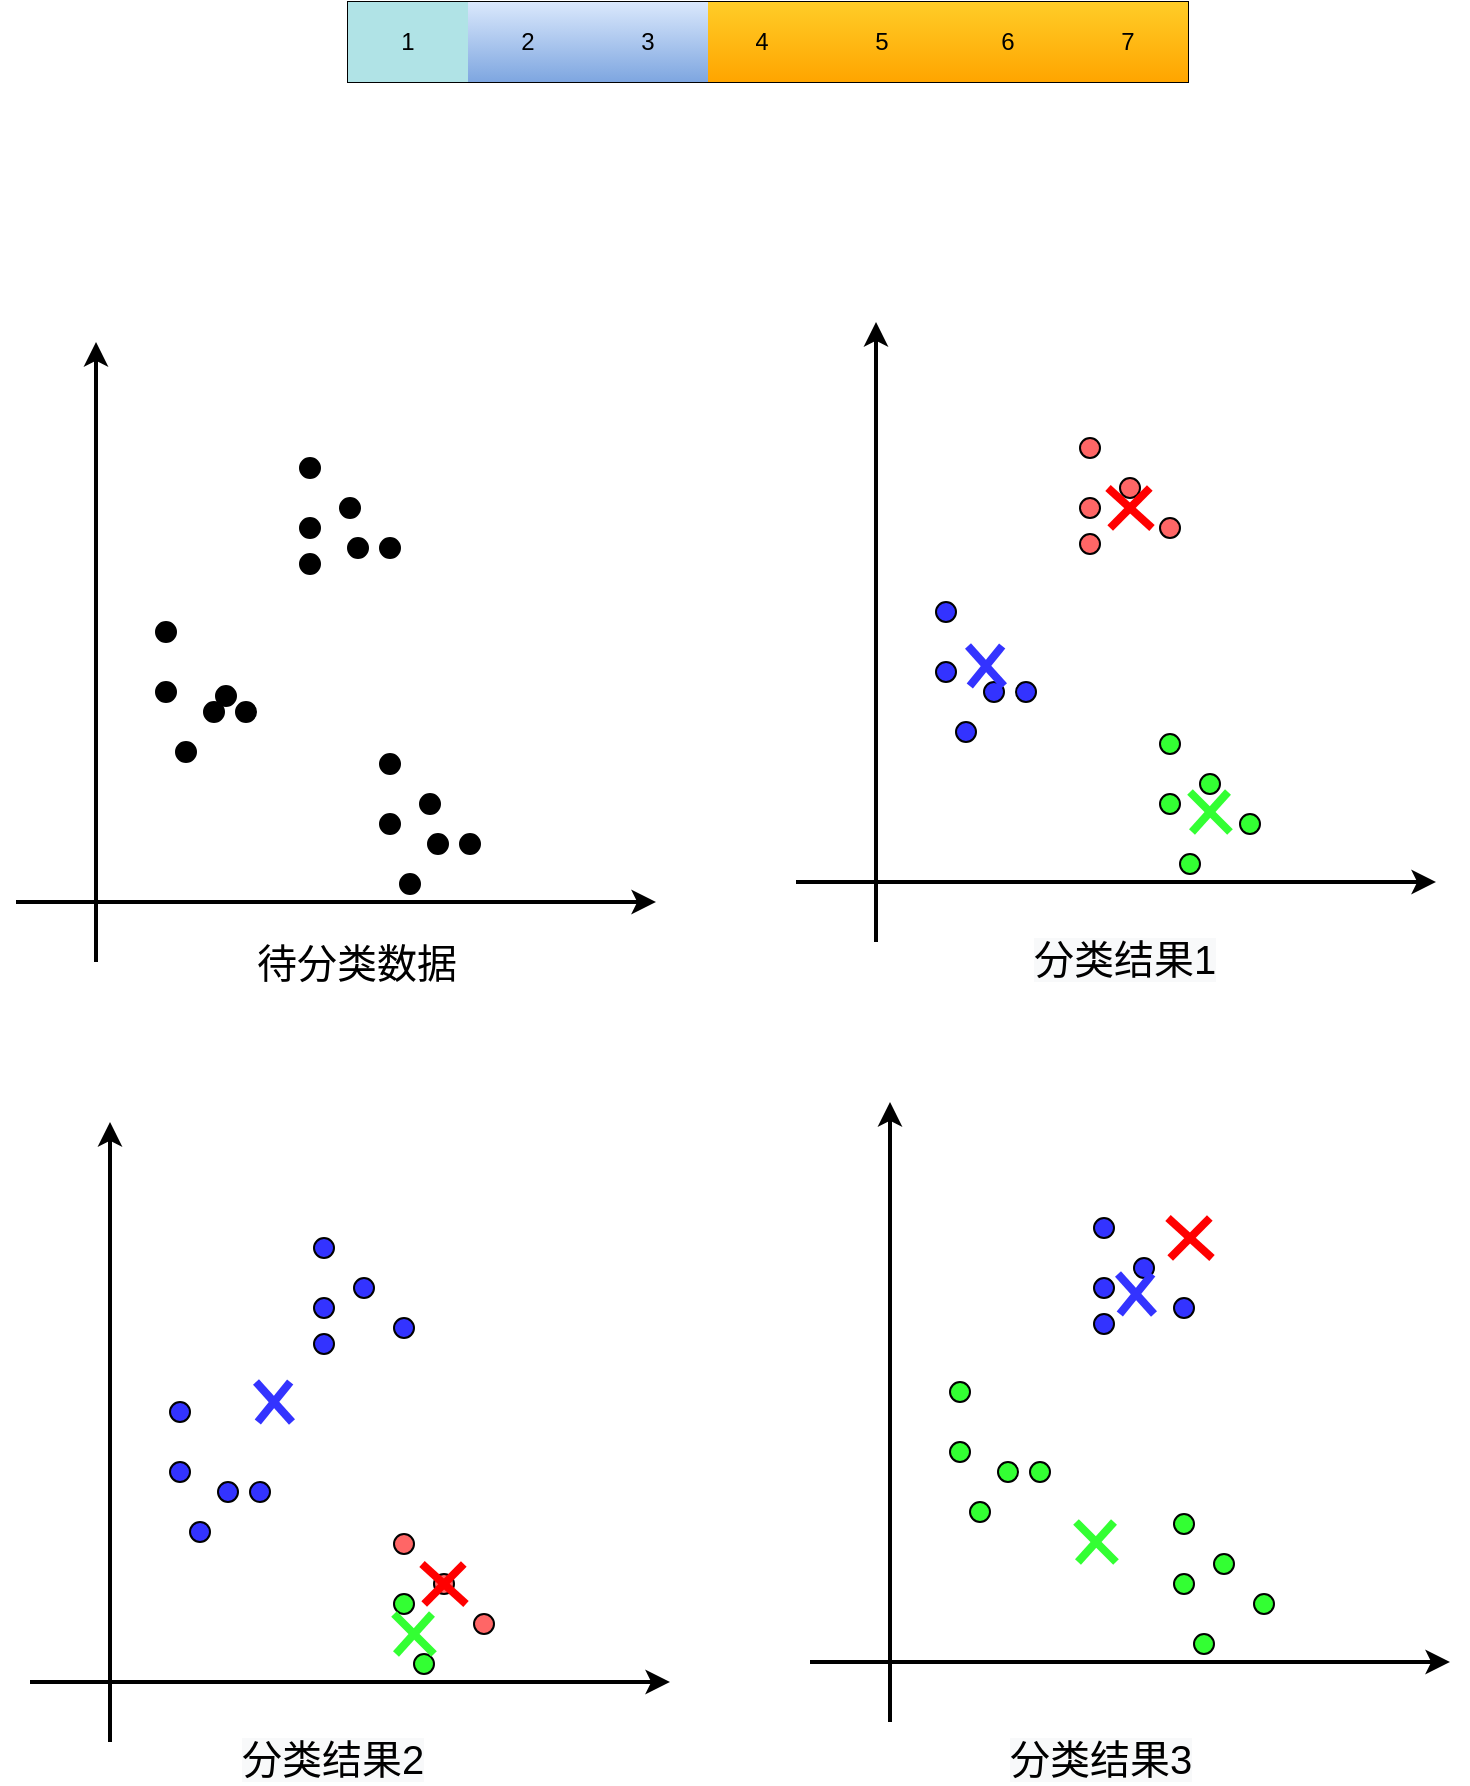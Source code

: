 <mxfile version="14.8.4" type="github">
  <diagram id="tzQ3Y9CpRJ8syj13eXGw" name="Page-1">
    <mxGraphModel dx="2062" dy="1122" grid="1" gridSize="10" guides="1" tooltips="1" connect="1" arrows="1" fold="1" page="1" pageScale="1" pageWidth="827" pageHeight="1169" math="0" shadow="0">
      <root>
        <mxCell id="0" />
        <mxCell id="1" parent="0" />
        <mxCell id="xvZRecqZtTW9wfuWbH0g-1" value="" style="ellipse;whiteSpace=wrap;html=1;aspect=fixed;fillColor=#000000;" vertex="1" parent="1">
          <mxGeometry x="100" y="500" width="10" height="10" as="geometry" />
        </mxCell>
        <mxCell id="xvZRecqZtTW9wfuWbH0g-2" value="" style="endArrow=classic;html=1;strokeWidth=2;" edge="1" parent="1">
          <mxGeometry width="50" height="50" relative="1" as="geometry">
            <mxPoint x="30" y="640" as="sourcePoint" />
            <mxPoint x="350" y="640" as="targetPoint" />
          </mxGeometry>
        </mxCell>
        <mxCell id="xvZRecqZtTW9wfuWbH0g-3" value="" style="endArrow=classic;html=1;strokeWidth=2;" edge="1" parent="1">
          <mxGeometry width="50" height="50" relative="1" as="geometry">
            <mxPoint x="70" y="670" as="sourcePoint" />
            <mxPoint x="70" y="360" as="targetPoint" />
          </mxGeometry>
        </mxCell>
        <mxCell id="xvZRecqZtTW9wfuWbH0g-4" value="" style="ellipse;whiteSpace=wrap;html=1;aspect=fixed;fillColor=#000000;" vertex="1" parent="1">
          <mxGeometry x="100" y="530" width="10" height="10" as="geometry" />
        </mxCell>
        <mxCell id="xvZRecqZtTW9wfuWbH0g-5" value="" style="ellipse;whiteSpace=wrap;html=1;aspect=fixed;fillColor=#000000;" vertex="1" parent="1">
          <mxGeometry x="172" y="466" width="10" height="10" as="geometry" />
        </mxCell>
        <mxCell id="xvZRecqZtTW9wfuWbH0g-6" value="" style="ellipse;whiteSpace=wrap;html=1;aspect=fixed;fillColor=#000000;" vertex="1" parent="1">
          <mxGeometry x="124" y="540" width="10" height="10" as="geometry" />
        </mxCell>
        <mxCell id="xvZRecqZtTW9wfuWbH0g-7" value="" style="ellipse;whiteSpace=wrap;html=1;aspect=fixed;fillColor=#000000;" vertex="1" parent="1">
          <mxGeometry x="140" y="540" width="10" height="10" as="geometry" />
        </mxCell>
        <mxCell id="xvZRecqZtTW9wfuWbH0g-8" value="" style="ellipse;whiteSpace=wrap;html=1;aspect=fixed;fillColor=#000000;" vertex="1" parent="1">
          <mxGeometry x="110" y="560" width="10" height="10" as="geometry" />
        </mxCell>
        <mxCell id="xvZRecqZtTW9wfuWbH0g-10" value="" style="ellipse;whiteSpace=wrap;html=1;aspect=fixed;fillColor=#000000;" vertex="1" parent="1">
          <mxGeometry x="212" y="566" width="10" height="10" as="geometry" />
        </mxCell>
        <mxCell id="xvZRecqZtTW9wfuWbH0g-11" value="" style="ellipse;whiteSpace=wrap;html=1;aspect=fixed;fillColor=#000000;" vertex="1" parent="1">
          <mxGeometry x="212" y="596" width="10" height="10" as="geometry" />
        </mxCell>
        <mxCell id="xvZRecqZtTW9wfuWbH0g-12" value="" style="ellipse;whiteSpace=wrap;html=1;aspect=fixed;fillColor=#000000;" vertex="1" parent="1">
          <mxGeometry x="232" y="586" width="10" height="10" as="geometry" />
        </mxCell>
        <mxCell id="xvZRecqZtTW9wfuWbH0g-13" value="" style="ellipse;whiteSpace=wrap;html=1;aspect=fixed;fillColor=#000000;" vertex="1" parent="1">
          <mxGeometry x="236" y="606" width="10" height="10" as="geometry" />
        </mxCell>
        <mxCell id="xvZRecqZtTW9wfuWbH0g-14" value="" style="ellipse;whiteSpace=wrap;html=1;aspect=fixed;fillColor=#000000;" vertex="1" parent="1">
          <mxGeometry x="252" y="606" width="10" height="10" as="geometry" />
        </mxCell>
        <mxCell id="xvZRecqZtTW9wfuWbH0g-15" value="" style="ellipse;whiteSpace=wrap;html=1;aspect=fixed;fillColor=#000000;" vertex="1" parent="1">
          <mxGeometry x="222" y="626" width="10" height="10" as="geometry" />
        </mxCell>
        <mxCell id="xvZRecqZtTW9wfuWbH0g-16" value="" style="ellipse;whiteSpace=wrap;html=1;aspect=fixed;fillColor=#000000;" vertex="1" parent="1">
          <mxGeometry x="172" y="418" width="10" height="10" as="geometry" />
        </mxCell>
        <mxCell id="xvZRecqZtTW9wfuWbH0g-17" value="" style="ellipse;whiteSpace=wrap;html=1;aspect=fixed;fillColor=#000000;" vertex="1" parent="1">
          <mxGeometry x="172" y="448" width="10" height="10" as="geometry" />
        </mxCell>
        <mxCell id="xvZRecqZtTW9wfuWbH0g-18" value="" style="ellipse;whiteSpace=wrap;html=1;aspect=fixed;fillColor=#000000;" vertex="1" parent="1">
          <mxGeometry x="192" y="438" width="10" height="10" as="geometry" />
        </mxCell>
        <mxCell id="xvZRecqZtTW9wfuWbH0g-19" value="" style="ellipse;whiteSpace=wrap;html=1;aspect=fixed;fillColor=#000000;" vertex="1" parent="1">
          <mxGeometry x="196" y="458" width="10" height="10" as="geometry" />
        </mxCell>
        <mxCell id="xvZRecqZtTW9wfuWbH0g-20" value="" style="ellipse;whiteSpace=wrap;html=1;aspect=fixed;fillColor=#000000;" vertex="1" parent="1">
          <mxGeometry x="212" y="458" width="10" height="10" as="geometry" />
        </mxCell>
        <mxCell id="xvZRecqZtTW9wfuWbH0g-21" value="" style="ellipse;whiteSpace=wrap;html=1;aspect=fixed;fillColor=#000000;" vertex="1" parent="1">
          <mxGeometry x="130" y="532" width="10" height="10" as="geometry" />
        </mxCell>
        <mxCell id="xvZRecqZtTW9wfuWbH0g-22" value="" style="ellipse;whiteSpace=wrap;html=1;aspect=fixed;fillColor=#3333FF;" vertex="1" parent="1">
          <mxGeometry x="490" y="490" width="10" height="10" as="geometry" />
        </mxCell>
        <mxCell id="xvZRecqZtTW9wfuWbH0g-23" value="" style="endArrow=classic;html=1;strokeWidth=2;" edge="1" parent="1">
          <mxGeometry width="50" height="50" relative="1" as="geometry">
            <mxPoint x="420" y="630" as="sourcePoint" />
            <mxPoint x="740" y="630" as="targetPoint" />
          </mxGeometry>
        </mxCell>
        <mxCell id="xvZRecqZtTW9wfuWbH0g-24" value="" style="endArrow=classic;html=1;strokeWidth=2;" edge="1" parent="1">
          <mxGeometry width="50" height="50" relative="1" as="geometry">
            <mxPoint x="460" y="660" as="sourcePoint" />
            <mxPoint x="460" y="350" as="targetPoint" />
          </mxGeometry>
        </mxCell>
        <mxCell id="xvZRecqZtTW9wfuWbH0g-25" value="" style="ellipse;whiteSpace=wrap;html=1;aspect=fixed;fillColor=#3333FF;" vertex="1" parent="1">
          <mxGeometry x="490" y="520" width="10" height="10" as="geometry" />
        </mxCell>
        <mxCell id="xvZRecqZtTW9wfuWbH0g-26" value="" style="ellipse;whiteSpace=wrap;html=1;aspect=fixed;fillColor=#FF6666;" vertex="1" parent="1">
          <mxGeometry x="562" y="456" width="10" height="10" as="geometry" />
        </mxCell>
        <mxCell id="xvZRecqZtTW9wfuWbH0g-27" value="" style="ellipse;whiteSpace=wrap;html=1;aspect=fixed;fillColor=#3333FF;" vertex="1" parent="1">
          <mxGeometry x="514" y="530" width="10" height="10" as="geometry" />
        </mxCell>
        <mxCell id="xvZRecqZtTW9wfuWbH0g-28" value="" style="ellipse;whiteSpace=wrap;html=1;aspect=fixed;fillColor=#3333FF;" vertex="1" parent="1">
          <mxGeometry x="530" y="530" width="10" height="10" as="geometry" />
        </mxCell>
        <mxCell id="xvZRecqZtTW9wfuWbH0g-29" value="" style="ellipse;whiteSpace=wrap;html=1;aspect=fixed;fillColor=#3333FF;" vertex="1" parent="1">
          <mxGeometry x="500" y="550" width="10" height="10" as="geometry" />
        </mxCell>
        <mxCell id="xvZRecqZtTW9wfuWbH0g-30" value="" style="ellipse;whiteSpace=wrap;html=1;aspect=fixed;fillColor=#33FF33;" vertex="1" parent="1">
          <mxGeometry x="602" y="556" width="10" height="10" as="geometry" />
        </mxCell>
        <mxCell id="xvZRecqZtTW9wfuWbH0g-31" value="" style="ellipse;whiteSpace=wrap;html=1;aspect=fixed;fillColor=#33FF33;" vertex="1" parent="1">
          <mxGeometry x="602" y="586" width="10" height="10" as="geometry" />
        </mxCell>
        <mxCell id="xvZRecqZtTW9wfuWbH0g-32" value="" style="ellipse;whiteSpace=wrap;html=1;aspect=fixed;fillColor=#33FF33;" vertex="1" parent="1">
          <mxGeometry x="622" y="576" width="10" height="10" as="geometry" />
        </mxCell>
        <mxCell id="xvZRecqZtTW9wfuWbH0g-34" value="" style="ellipse;whiteSpace=wrap;html=1;aspect=fixed;fillColor=#33FF33;" vertex="1" parent="1">
          <mxGeometry x="642" y="596" width="10" height="10" as="geometry" />
        </mxCell>
        <mxCell id="xvZRecqZtTW9wfuWbH0g-35" value="" style="ellipse;whiteSpace=wrap;html=1;aspect=fixed;fillColor=#33FF33;" vertex="1" parent="1">
          <mxGeometry x="612" y="616" width="10" height="10" as="geometry" />
        </mxCell>
        <mxCell id="xvZRecqZtTW9wfuWbH0g-36" value="" style="ellipse;whiteSpace=wrap;html=1;aspect=fixed;fillColor=#FF6666;" vertex="1" parent="1">
          <mxGeometry x="562" y="408" width="10" height="10" as="geometry" />
        </mxCell>
        <mxCell id="xvZRecqZtTW9wfuWbH0g-37" value="" style="ellipse;whiteSpace=wrap;html=1;aspect=fixed;fillColor=#FF6666;" vertex="1" parent="1">
          <mxGeometry x="562" y="438" width="10" height="10" as="geometry" />
        </mxCell>
        <mxCell id="xvZRecqZtTW9wfuWbH0g-38" value="" style="ellipse;whiteSpace=wrap;html=1;aspect=fixed;fillColor=#FF6666;" vertex="1" parent="1">
          <mxGeometry x="582" y="428" width="10" height="10" as="geometry" />
        </mxCell>
        <mxCell id="xvZRecqZtTW9wfuWbH0g-40" value="" style="ellipse;whiteSpace=wrap;html=1;aspect=fixed;fillColor=#FF6666;" vertex="1" parent="1">
          <mxGeometry x="602" y="448" width="10" height="10" as="geometry" />
        </mxCell>
        <mxCell id="xvZRecqZtTW9wfuWbH0g-49" value="" style="group;fillColor=none;" vertex="1" connectable="0" parent="1">
          <mxGeometry x="506" y="512" width="18" height="20" as="geometry" />
        </mxCell>
        <mxCell id="xvZRecqZtTW9wfuWbH0g-44" value="" style="endArrow=none;html=1;strokeWidth=4;fillColor=none;strokeColor=#3333FF;" edge="1" parent="xvZRecqZtTW9wfuWbH0g-49">
          <mxGeometry width="50" height="50" relative="1" as="geometry">
            <mxPoint as="sourcePoint" />
            <mxPoint x="18.0" y="20" as="targetPoint" />
          </mxGeometry>
        </mxCell>
        <mxCell id="xvZRecqZtTW9wfuWbH0g-43" value="" style="endArrow=none;html=1;strokeWidth=4;fillColor=none;strokeColor=#3333FF;" edge="1" parent="xvZRecqZtTW9wfuWbH0g-49">
          <mxGeometry width="50" height="50" relative="1" as="geometry">
            <mxPoint x="0.9" y="20" as="sourcePoint" />
            <mxPoint x="17.1" as="targetPoint" />
          </mxGeometry>
        </mxCell>
        <mxCell id="xvZRecqZtTW9wfuWbH0g-58" value="" style="group;fillColor=none;" vertex="1" connectable="0" parent="1">
          <mxGeometry x="576" y="433" width="22" height="20" as="geometry" />
        </mxCell>
        <mxCell id="xvZRecqZtTW9wfuWbH0g-59" value="" style="endArrow=none;html=1;strokeWidth=4;fillColor=none;strokeColor=#FF0000;" edge="1" parent="xvZRecqZtTW9wfuWbH0g-58">
          <mxGeometry width="50" height="50" relative="1" as="geometry">
            <mxPoint as="sourcePoint" />
            <mxPoint x="22.0" y="20" as="targetPoint" />
          </mxGeometry>
        </mxCell>
        <mxCell id="xvZRecqZtTW9wfuWbH0g-60" value="" style="endArrow=none;html=1;strokeWidth=4;fillColor=none;strokeColor=#FF0000;" edge="1" parent="xvZRecqZtTW9wfuWbH0g-58">
          <mxGeometry width="50" height="50" relative="1" as="geometry">
            <mxPoint x="1.1" y="20" as="sourcePoint" />
            <mxPoint x="20.9" as="targetPoint" />
          </mxGeometry>
        </mxCell>
        <mxCell id="xvZRecqZtTW9wfuWbH0g-61" value="" style="group;fillColor=none;" vertex="1" connectable="0" parent="1">
          <mxGeometry x="617" y="585" width="20" height="20" as="geometry" />
        </mxCell>
        <mxCell id="xvZRecqZtTW9wfuWbH0g-62" value="" style="endArrow=none;html=1;strokeWidth=4;fillColor=none;strokeColor=#33FF33;" edge="1" parent="xvZRecqZtTW9wfuWbH0g-61">
          <mxGeometry width="50" height="50" relative="1" as="geometry">
            <mxPoint as="sourcePoint" />
            <mxPoint x="20.0" y="20" as="targetPoint" />
          </mxGeometry>
        </mxCell>
        <mxCell id="xvZRecqZtTW9wfuWbH0g-63" value="" style="endArrow=none;html=1;strokeWidth=4;fillColor=none;strokeColor=#33FF33;" edge="1" parent="xvZRecqZtTW9wfuWbH0g-61">
          <mxGeometry width="50" height="50" relative="1" as="geometry">
            <mxPoint x="1.0" y="20" as="sourcePoint" />
            <mxPoint x="19.0" as="targetPoint" />
          </mxGeometry>
        </mxCell>
        <mxCell id="xvZRecqZtTW9wfuWbH0g-64" value="" style="ellipse;whiteSpace=wrap;html=1;aspect=fixed;fillColor=#3333FF;" vertex="1" parent="1">
          <mxGeometry x="107" y="890" width="10" height="10" as="geometry" />
        </mxCell>
        <mxCell id="xvZRecqZtTW9wfuWbH0g-65" value="" style="endArrow=classic;html=1;strokeWidth=2;" edge="1" parent="1">
          <mxGeometry width="50" height="50" relative="1" as="geometry">
            <mxPoint x="37" y="1030" as="sourcePoint" />
            <mxPoint x="357" y="1030" as="targetPoint" />
          </mxGeometry>
        </mxCell>
        <mxCell id="xvZRecqZtTW9wfuWbH0g-66" value="" style="endArrow=classic;html=1;strokeWidth=2;" edge="1" parent="1">
          <mxGeometry width="50" height="50" relative="1" as="geometry">
            <mxPoint x="77" y="1060" as="sourcePoint" />
            <mxPoint x="77" y="750" as="targetPoint" />
          </mxGeometry>
        </mxCell>
        <mxCell id="xvZRecqZtTW9wfuWbH0g-67" value="" style="ellipse;whiteSpace=wrap;html=1;aspect=fixed;fillColor=#3333FF;" vertex="1" parent="1">
          <mxGeometry x="107" y="920" width="10" height="10" as="geometry" />
        </mxCell>
        <mxCell id="xvZRecqZtTW9wfuWbH0g-68" value="" style="ellipse;whiteSpace=wrap;html=1;aspect=fixed;fillColor=#3333FF;" vertex="1" parent="1">
          <mxGeometry x="179" y="856" width="10" height="10" as="geometry" />
        </mxCell>
        <mxCell id="xvZRecqZtTW9wfuWbH0g-69" value="" style="ellipse;whiteSpace=wrap;html=1;aspect=fixed;fillColor=#3333FF;" vertex="1" parent="1">
          <mxGeometry x="131" y="930" width="10" height="10" as="geometry" />
        </mxCell>
        <mxCell id="xvZRecqZtTW9wfuWbH0g-70" value="" style="ellipse;whiteSpace=wrap;html=1;aspect=fixed;fillColor=#3333FF;" vertex="1" parent="1">
          <mxGeometry x="147" y="930" width="10" height="10" as="geometry" />
        </mxCell>
        <mxCell id="xvZRecqZtTW9wfuWbH0g-71" value="" style="ellipse;whiteSpace=wrap;html=1;aspect=fixed;fillColor=#3333FF;" vertex="1" parent="1">
          <mxGeometry x="117" y="950" width="10" height="10" as="geometry" />
        </mxCell>
        <mxCell id="xvZRecqZtTW9wfuWbH0g-72" value="" style="ellipse;whiteSpace=wrap;html=1;aspect=fixed;fillColor=#FF6666;" vertex="1" parent="1">
          <mxGeometry x="219" y="956" width="10" height="10" as="geometry" />
        </mxCell>
        <mxCell id="xvZRecqZtTW9wfuWbH0g-73" value="" style="ellipse;whiteSpace=wrap;html=1;aspect=fixed;fillColor=#33FF33;" vertex="1" parent="1">
          <mxGeometry x="219" y="986" width="10" height="10" as="geometry" />
        </mxCell>
        <mxCell id="xvZRecqZtTW9wfuWbH0g-74" value="" style="ellipse;whiteSpace=wrap;html=1;aspect=fixed;fillColor=#FF6666;" vertex="1" parent="1">
          <mxGeometry x="239" y="976" width="10" height="10" as="geometry" />
        </mxCell>
        <mxCell id="xvZRecqZtTW9wfuWbH0g-75" value="" style="ellipse;whiteSpace=wrap;html=1;aspect=fixed;fillColor=#FF6666;" vertex="1" parent="1">
          <mxGeometry x="259" y="996" width="10" height="10" as="geometry" />
        </mxCell>
        <mxCell id="xvZRecqZtTW9wfuWbH0g-76" value="" style="ellipse;whiteSpace=wrap;html=1;aspect=fixed;fillColor=#33FF33;" vertex="1" parent="1">
          <mxGeometry x="229" y="1016" width="10" height="10" as="geometry" />
        </mxCell>
        <mxCell id="xvZRecqZtTW9wfuWbH0g-77" value="" style="ellipse;whiteSpace=wrap;html=1;aspect=fixed;fillColor=#3333FF;" vertex="1" parent="1">
          <mxGeometry x="179" y="808" width="10" height="10" as="geometry" />
        </mxCell>
        <mxCell id="xvZRecqZtTW9wfuWbH0g-78" value="" style="ellipse;whiteSpace=wrap;html=1;aspect=fixed;fillColor=#3333FF;" vertex="1" parent="1">
          <mxGeometry x="179" y="838" width="10" height="10" as="geometry" />
        </mxCell>
        <mxCell id="xvZRecqZtTW9wfuWbH0g-79" value="" style="ellipse;whiteSpace=wrap;html=1;aspect=fixed;fillColor=#3333FF;" vertex="1" parent="1">
          <mxGeometry x="199" y="828" width="10" height="10" as="geometry" />
        </mxCell>
        <mxCell id="xvZRecqZtTW9wfuWbH0g-80" value="" style="ellipse;whiteSpace=wrap;html=1;aspect=fixed;fillColor=#3333FF;" vertex="1" parent="1">
          <mxGeometry x="219" y="848" width="10" height="10" as="geometry" />
        </mxCell>
        <mxCell id="xvZRecqZtTW9wfuWbH0g-81" value="" style="group;fillColor=none;" vertex="1" connectable="0" parent="1">
          <mxGeometry x="150" y="880" width="18" height="20" as="geometry" />
        </mxCell>
        <mxCell id="xvZRecqZtTW9wfuWbH0g-82" value="" style="endArrow=none;html=1;strokeWidth=4;fillColor=none;strokeColor=#3333FF;" edge="1" parent="xvZRecqZtTW9wfuWbH0g-81">
          <mxGeometry width="50" height="50" relative="1" as="geometry">
            <mxPoint as="sourcePoint" />
            <mxPoint x="18.0" y="20" as="targetPoint" />
          </mxGeometry>
        </mxCell>
        <mxCell id="xvZRecqZtTW9wfuWbH0g-83" value="" style="endArrow=none;html=1;strokeWidth=4;fillColor=none;strokeColor=#3333FF;" edge="1" parent="xvZRecqZtTW9wfuWbH0g-81">
          <mxGeometry width="50" height="50" relative="1" as="geometry">
            <mxPoint x="0.9" y="20" as="sourcePoint" />
            <mxPoint x="17.1" as="targetPoint" />
          </mxGeometry>
        </mxCell>
        <mxCell id="xvZRecqZtTW9wfuWbH0g-84" value="" style="group;fillColor=none;" vertex="1" connectable="0" parent="1">
          <mxGeometry x="233" y="971" width="22" height="20" as="geometry" />
        </mxCell>
        <mxCell id="xvZRecqZtTW9wfuWbH0g-85" value="" style="endArrow=none;html=1;strokeWidth=4;fillColor=none;strokeColor=#FF0000;" edge="1" parent="xvZRecqZtTW9wfuWbH0g-84">
          <mxGeometry width="50" height="50" relative="1" as="geometry">
            <mxPoint as="sourcePoint" />
            <mxPoint x="22.0" y="20" as="targetPoint" />
          </mxGeometry>
        </mxCell>
        <mxCell id="xvZRecqZtTW9wfuWbH0g-86" value="" style="endArrow=none;html=1;strokeWidth=4;fillColor=none;strokeColor=#FF0000;" edge="1" parent="xvZRecqZtTW9wfuWbH0g-84">
          <mxGeometry width="50" height="50" relative="1" as="geometry">
            <mxPoint x="1.1" y="20" as="sourcePoint" />
            <mxPoint x="20.9" as="targetPoint" />
          </mxGeometry>
        </mxCell>
        <mxCell id="xvZRecqZtTW9wfuWbH0g-87" value="" style="group;fillColor=none;" vertex="1" connectable="0" parent="1">
          <mxGeometry x="219" y="996" width="20" height="20" as="geometry" />
        </mxCell>
        <mxCell id="xvZRecqZtTW9wfuWbH0g-88" value="" style="endArrow=none;html=1;strokeWidth=4;fillColor=none;strokeColor=#33FF33;" edge="1" parent="xvZRecqZtTW9wfuWbH0g-87">
          <mxGeometry width="50" height="50" relative="1" as="geometry">
            <mxPoint as="sourcePoint" />
            <mxPoint x="20.0" y="20" as="targetPoint" />
          </mxGeometry>
        </mxCell>
        <mxCell id="xvZRecqZtTW9wfuWbH0g-89" value="" style="endArrow=none;html=1;strokeWidth=4;fillColor=none;strokeColor=#33FF33;" edge="1" parent="xvZRecqZtTW9wfuWbH0g-87">
          <mxGeometry width="50" height="50" relative="1" as="geometry">
            <mxPoint x="1.0" y="20" as="sourcePoint" />
            <mxPoint x="19.0" as="targetPoint" />
          </mxGeometry>
        </mxCell>
        <mxCell id="xvZRecqZtTW9wfuWbH0g-90" value="" style="ellipse;whiteSpace=wrap;html=1;aspect=fixed;fillColor=#33FF33;" vertex="1" parent="1">
          <mxGeometry x="497" y="880" width="10" height="10" as="geometry" />
        </mxCell>
        <mxCell id="xvZRecqZtTW9wfuWbH0g-91" value="" style="endArrow=classic;html=1;strokeWidth=2;" edge="1" parent="1">
          <mxGeometry width="50" height="50" relative="1" as="geometry">
            <mxPoint x="427" y="1020" as="sourcePoint" />
            <mxPoint x="747" y="1020" as="targetPoint" />
          </mxGeometry>
        </mxCell>
        <mxCell id="xvZRecqZtTW9wfuWbH0g-92" value="" style="endArrow=classic;html=1;strokeWidth=2;" edge="1" parent="1">
          <mxGeometry width="50" height="50" relative="1" as="geometry">
            <mxPoint x="467" y="1050" as="sourcePoint" />
            <mxPoint x="467" y="740" as="targetPoint" />
          </mxGeometry>
        </mxCell>
        <mxCell id="xvZRecqZtTW9wfuWbH0g-93" value="" style="ellipse;whiteSpace=wrap;html=1;aspect=fixed;fillColor=#33FF33;" vertex="1" parent="1">
          <mxGeometry x="497" y="910" width="10" height="10" as="geometry" />
        </mxCell>
        <mxCell id="xvZRecqZtTW9wfuWbH0g-94" value="" style="ellipse;whiteSpace=wrap;html=1;aspect=fixed;fillColor=#3333FF;" vertex="1" parent="1">
          <mxGeometry x="569" y="846" width="10" height="10" as="geometry" />
        </mxCell>
        <mxCell id="xvZRecqZtTW9wfuWbH0g-95" value="" style="ellipse;whiteSpace=wrap;html=1;aspect=fixed;fillColor=#33FF33;" vertex="1" parent="1">
          <mxGeometry x="521" y="920" width="10" height="10" as="geometry" />
        </mxCell>
        <mxCell id="xvZRecqZtTW9wfuWbH0g-96" value="" style="ellipse;whiteSpace=wrap;html=1;aspect=fixed;fillColor=#33FF33;" vertex="1" parent="1">
          <mxGeometry x="537" y="920" width="10" height="10" as="geometry" />
        </mxCell>
        <mxCell id="xvZRecqZtTW9wfuWbH0g-97" value="" style="ellipse;whiteSpace=wrap;html=1;aspect=fixed;fillColor=#33FF33;" vertex="1" parent="1">
          <mxGeometry x="507" y="940" width="10" height="10" as="geometry" />
        </mxCell>
        <mxCell id="xvZRecqZtTW9wfuWbH0g-98" value="" style="ellipse;whiteSpace=wrap;html=1;aspect=fixed;fillColor=#33FF33;" vertex="1" parent="1">
          <mxGeometry x="609" y="946" width="10" height="10" as="geometry" />
        </mxCell>
        <mxCell id="xvZRecqZtTW9wfuWbH0g-99" value="" style="ellipse;whiteSpace=wrap;html=1;aspect=fixed;fillColor=#33FF33;" vertex="1" parent="1">
          <mxGeometry x="609" y="976" width="10" height="10" as="geometry" />
        </mxCell>
        <mxCell id="xvZRecqZtTW9wfuWbH0g-100" value="" style="ellipse;whiteSpace=wrap;html=1;aspect=fixed;fillColor=#33FF33;" vertex="1" parent="1">
          <mxGeometry x="629" y="966" width="10" height="10" as="geometry" />
        </mxCell>
        <mxCell id="xvZRecqZtTW9wfuWbH0g-101" value="" style="ellipse;whiteSpace=wrap;html=1;aspect=fixed;fillColor=#33FF33;" vertex="1" parent="1">
          <mxGeometry x="649" y="986" width="10" height="10" as="geometry" />
        </mxCell>
        <mxCell id="xvZRecqZtTW9wfuWbH0g-102" value="" style="ellipse;whiteSpace=wrap;html=1;aspect=fixed;fillColor=#33FF33;" vertex="1" parent="1">
          <mxGeometry x="619" y="1006" width="10" height="10" as="geometry" />
        </mxCell>
        <mxCell id="xvZRecqZtTW9wfuWbH0g-103" value="" style="ellipse;whiteSpace=wrap;html=1;aspect=fixed;fillColor=#3333FF;" vertex="1" parent="1">
          <mxGeometry x="569" y="798" width="10" height="10" as="geometry" />
        </mxCell>
        <mxCell id="xvZRecqZtTW9wfuWbH0g-104" value="" style="ellipse;whiteSpace=wrap;html=1;aspect=fixed;fillColor=#3333FF;" vertex="1" parent="1">
          <mxGeometry x="569" y="828" width="10" height="10" as="geometry" />
        </mxCell>
        <mxCell id="xvZRecqZtTW9wfuWbH0g-105" value="" style="ellipse;whiteSpace=wrap;html=1;aspect=fixed;fillColor=#3333FF;" vertex="1" parent="1">
          <mxGeometry x="589" y="818" width="10" height="10" as="geometry" />
        </mxCell>
        <mxCell id="xvZRecqZtTW9wfuWbH0g-106" value="" style="ellipse;whiteSpace=wrap;html=1;aspect=fixed;fillColor=#3333FF;" vertex="1" parent="1">
          <mxGeometry x="609" y="838" width="10" height="10" as="geometry" />
        </mxCell>
        <mxCell id="xvZRecqZtTW9wfuWbH0g-107" value="" style="group;fillColor=none;" vertex="1" connectable="0" parent="1">
          <mxGeometry x="581" y="826" width="18" height="20" as="geometry" />
        </mxCell>
        <mxCell id="xvZRecqZtTW9wfuWbH0g-108" value="" style="endArrow=none;html=1;strokeWidth=4;fillColor=none;strokeColor=#3333FF;" edge="1" parent="xvZRecqZtTW9wfuWbH0g-107">
          <mxGeometry width="50" height="50" relative="1" as="geometry">
            <mxPoint as="sourcePoint" />
            <mxPoint x="18.0" y="20" as="targetPoint" />
          </mxGeometry>
        </mxCell>
        <mxCell id="xvZRecqZtTW9wfuWbH0g-109" value="" style="endArrow=none;html=1;strokeWidth=4;fillColor=none;strokeColor=#3333FF;" edge="1" parent="xvZRecqZtTW9wfuWbH0g-107">
          <mxGeometry width="50" height="50" relative="1" as="geometry">
            <mxPoint x="0.9" y="20" as="sourcePoint" />
            <mxPoint x="17.1" as="targetPoint" />
          </mxGeometry>
        </mxCell>
        <mxCell id="xvZRecqZtTW9wfuWbH0g-110" value="" style="group;fillColor=none;" vertex="1" connectable="0" parent="1">
          <mxGeometry x="606" y="798" width="22" height="20" as="geometry" />
        </mxCell>
        <mxCell id="xvZRecqZtTW9wfuWbH0g-111" value="" style="endArrow=none;html=1;strokeWidth=4;fillColor=none;strokeColor=#FF0000;" edge="1" parent="xvZRecqZtTW9wfuWbH0g-110">
          <mxGeometry width="50" height="50" relative="1" as="geometry">
            <mxPoint as="sourcePoint" />
            <mxPoint x="22.0" y="20" as="targetPoint" />
          </mxGeometry>
        </mxCell>
        <mxCell id="xvZRecqZtTW9wfuWbH0g-112" value="" style="endArrow=none;html=1;strokeWidth=4;fillColor=none;strokeColor=#FF0000;" edge="1" parent="xvZRecqZtTW9wfuWbH0g-110">
          <mxGeometry width="50" height="50" relative="1" as="geometry">
            <mxPoint x="1.1" y="20" as="sourcePoint" />
            <mxPoint x="20.9" as="targetPoint" />
          </mxGeometry>
        </mxCell>
        <mxCell id="xvZRecqZtTW9wfuWbH0g-113" value="" style="group;fillColor=none;" vertex="1" connectable="0" parent="1">
          <mxGeometry x="560" y="950" width="20" height="20" as="geometry" />
        </mxCell>
        <mxCell id="xvZRecqZtTW9wfuWbH0g-114" value="" style="endArrow=none;html=1;strokeWidth=4;fillColor=none;strokeColor=#33FF33;" edge="1" parent="xvZRecqZtTW9wfuWbH0g-113">
          <mxGeometry width="50" height="50" relative="1" as="geometry">
            <mxPoint as="sourcePoint" />
            <mxPoint x="20.0" y="20" as="targetPoint" />
          </mxGeometry>
        </mxCell>
        <mxCell id="xvZRecqZtTW9wfuWbH0g-115" value="" style="endArrow=none;html=1;strokeWidth=4;fillColor=none;strokeColor=#33FF33;" edge="1" parent="xvZRecqZtTW9wfuWbH0g-113">
          <mxGeometry width="50" height="50" relative="1" as="geometry">
            <mxPoint x="1.0" y="20" as="sourcePoint" />
            <mxPoint x="19.0" as="targetPoint" />
          </mxGeometry>
        </mxCell>
        <mxCell id="xvZRecqZtTW9wfuWbH0g-117" value="&lt;font style=&quot;font-size: 20px&quot;&gt;待分类数据&lt;/font&gt;" style="text;html=1;align=center;verticalAlign=middle;resizable=0;points=[];autosize=1;strokeColor=none;" vertex="1" parent="1">
          <mxGeometry x="140" y="660" width="120" height="20" as="geometry" />
        </mxCell>
        <mxCell id="xvZRecqZtTW9wfuWbH0g-118" value="&lt;span style=&quot;color: rgb(0 , 0 , 0) ; font-family: &amp;#34;helvetica&amp;#34; ; font-size: 20px ; font-style: normal ; font-weight: 400 ; letter-spacing: normal ; text-align: center ; text-indent: 0px ; text-transform: none ; word-spacing: 0px ; background-color: rgb(248 , 249 , 250) ; display: inline ; float: none&quot;&gt;分类结果1&lt;/span&gt;" style="text;whiteSpace=wrap;html=1;" vertex="1" parent="1">
          <mxGeometry x="537" y="650" width="130" height="30" as="geometry" />
        </mxCell>
        <mxCell id="xvZRecqZtTW9wfuWbH0g-119" value="&lt;span style=&quot;color: rgb(0 , 0 , 0) ; font-family: &amp;#34;helvetica&amp;#34; ; font-size: 20px ; font-style: normal ; font-weight: 400 ; letter-spacing: normal ; text-align: center ; text-indent: 0px ; text-transform: none ; word-spacing: 0px ; background-color: rgb(248 , 249 , 250) ; display: inline ; float: none&quot;&gt;分类结果2&lt;/span&gt;" style="text;whiteSpace=wrap;html=1;" vertex="1" parent="1">
          <mxGeometry x="141" y="1050" width="130" height="30" as="geometry" />
        </mxCell>
        <mxCell id="xvZRecqZtTW9wfuWbH0g-120" value="&lt;span style=&quot;color: rgb(0 , 0 , 0) ; font-family: &amp;#34;helvetica&amp;#34; ; font-size: 20px ; font-style: normal ; font-weight: 400 ; letter-spacing: normal ; text-align: center ; text-indent: 0px ; text-transform: none ; word-spacing: 0px ; background-color: rgb(248 , 249 , 250) ; display: inline ; float: none&quot;&gt;分类结果3&lt;/span&gt;" style="text;whiteSpace=wrap;html=1;" vertex="1" parent="1">
          <mxGeometry x="525" y="1050" width="130" height="30" as="geometry" />
        </mxCell>
        <mxCell id="xvZRecqZtTW9wfuWbH0g-123" value="" style="shape=table;startSize=0;container=1;collapsible=0;childLayout=tableLayout;" vertex="1" parent="1">
          <mxGeometry x="196" y="190" width="420" height="40" as="geometry" />
        </mxCell>
        <mxCell id="xvZRecqZtTW9wfuWbH0g-124" value="" style="shape=partialRectangle;collapsible=0;dropTarget=0;pointerEvents=0;fillColor=none;top=0;left=0;bottom=0;right=0;points=[[0,0.5],[1,0.5]];portConstraint=eastwest;" vertex="1" parent="xvZRecqZtTW9wfuWbH0g-123">
          <mxGeometry width="420" height="40" as="geometry" />
        </mxCell>
        <mxCell id="xvZRecqZtTW9wfuWbH0g-125" value="1" style="shape=partialRectangle;html=1;whiteSpace=wrap;connectable=0;overflow=hidden;fillColor=#b0e3e6;top=0;left=0;bottom=0;right=0;" vertex="1" parent="xvZRecqZtTW9wfuWbH0g-124">
          <mxGeometry width="60" height="40" as="geometry" />
        </mxCell>
        <mxCell id="xvZRecqZtTW9wfuWbH0g-126" value="2" style="shape=partialRectangle;html=1;whiteSpace=wrap;connectable=0;overflow=hidden;fillColor=#dae8fc;top=0;left=0;bottom=0;right=0;gradientColor=#7ea6e0;" vertex="1" parent="xvZRecqZtTW9wfuWbH0g-124">
          <mxGeometry x="60" width="60" height="40" as="geometry" />
        </mxCell>
        <mxCell id="xvZRecqZtTW9wfuWbH0g-127" value="3" style="shape=partialRectangle;html=1;whiteSpace=wrap;connectable=0;overflow=hidden;fillColor=#dae8fc;top=0;left=0;bottom=0;right=0;gradientColor=#7ea6e0;" vertex="1" parent="xvZRecqZtTW9wfuWbH0g-124">
          <mxGeometry x="120" width="60" height="40" as="geometry" />
        </mxCell>
        <mxCell id="xvZRecqZtTW9wfuWbH0g-128" value="4" style="shape=partialRectangle;html=1;whiteSpace=wrap;connectable=0;overflow=hidden;fillColor=#ffcd28;top=0;left=0;bottom=0;right=0;gradientColor=#ffa500;" vertex="1" parent="xvZRecqZtTW9wfuWbH0g-124">
          <mxGeometry x="180" width="54" height="40" as="geometry" />
        </mxCell>
        <mxCell id="xvZRecqZtTW9wfuWbH0g-129" value="5" style="shape=partialRectangle;html=1;whiteSpace=wrap;connectable=0;overflow=hidden;fillColor=#ffcd28;top=0;left=0;bottom=0;right=0;gradientColor=#ffa500;" vertex="1" parent="xvZRecqZtTW9wfuWbH0g-124">
          <mxGeometry x="234" width="66" height="40" as="geometry" />
        </mxCell>
        <mxCell id="xvZRecqZtTW9wfuWbH0g-130" value="6" style="shape=partialRectangle;html=1;whiteSpace=wrap;connectable=0;overflow=hidden;fillColor=#ffcd28;top=0;left=0;bottom=0;right=0;gradientColor=#ffa500;" vertex="1" parent="xvZRecqZtTW9wfuWbH0g-124">
          <mxGeometry x="300" width="60" height="40" as="geometry" />
        </mxCell>
        <mxCell id="xvZRecqZtTW9wfuWbH0g-131" value="7" style="shape=partialRectangle;html=1;whiteSpace=wrap;connectable=0;overflow=hidden;fillColor=#ffcd28;top=0;left=0;bottom=0;right=0;gradientColor=#ffa500;strokeWidth=2;" vertex="1" parent="xvZRecqZtTW9wfuWbH0g-124">
          <mxGeometry x="360" width="60" height="40" as="geometry" />
        </mxCell>
      </root>
    </mxGraphModel>
  </diagram>
</mxfile>
